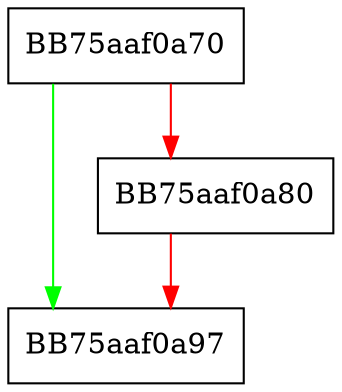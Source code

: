 digraph diagnosticscan_cleanup_module {
  node [shape="box"];
  graph [splines=ortho];
  BB75aaf0a70 -> BB75aaf0a97 [color="green"];
  BB75aaf0a70 -> BB75aaf0a80 [color="red"];
  BB75aaf0a80 -> BB75aaf0a97 [color="red"];
}